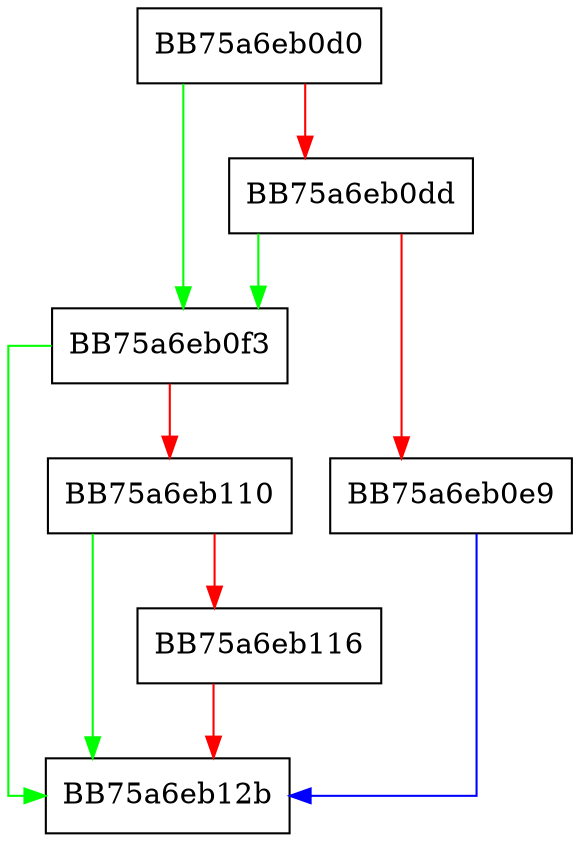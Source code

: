 digraph DlpClipboardSettingsEnd {
  node [shape="box"];
  graph [splines=ortho];
  BB75a6eb0d0 -> BB75a6eb0f3 [color="green"];
  BB75a6eb0d0 -> BB75a6eb0dd [color="red"];
  BB75a6eb0dd -> BB75a6eb0f3 [color="green"];
  BB75a6eb0dd -> BB75a6eb0e9 [color="red"];
  BB75a6eb0e9 -> BB75a6eb12b [color="blue"];
  BB75a6eb0f3 -> BB75a6eb12b [color="green"];
  BB75a6eb0f3 -> BB75a6eb110 [color="red"];
  BB75a6eb110 -> BB75a6eb12b [color="green"];
  BB75a6eb110 -> BB75a6eb116 [color="red"];
  BB75a6eb116 -> BB75a6eb12b [color="red"];
}
